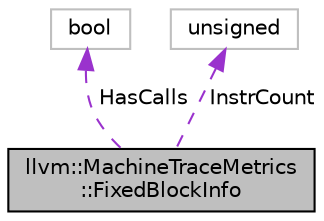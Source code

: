digraph "llvm::MachineTraceMetrics::FixedBlockInfo"
{
 // LATEX_PDF_SIZE
  bgcolor="transparent";
  edge [fontname="Helvetica",fontsize="10",labelfontname="Helvetica",labelfontsize="10"];
  node [fontname="Helvetica",fontsize="10",shape=record];
  Node1 [label="llvm::MachineTraceMetrics\l::FixedBlockInfo",height=0.2,width=0.4,color="black", fillcolor="grey75", style="filled", fontcolor="black",tooltip="Per-basic block information that doesn't depend on the trace through the block."];
  Node2 -> Node1 [dir="back",color="darkorchid3",fontsize="10",style="dashed",label=" HasCalls" ,fontname="Helvetica"];
  Node2 [label="bool",height=0.2,width=0.4,color="grey75",tooltip=" "];
  Node3 -> Node1 [dir="back",color="darkorchid3",fontsize="10",style="dashed",label=" InstrCount" ,fontname="Helvetica"];
  Node3 [label="unsigned",height=0.2,width=0.4,color="grey75",tooltip=" "];
}
